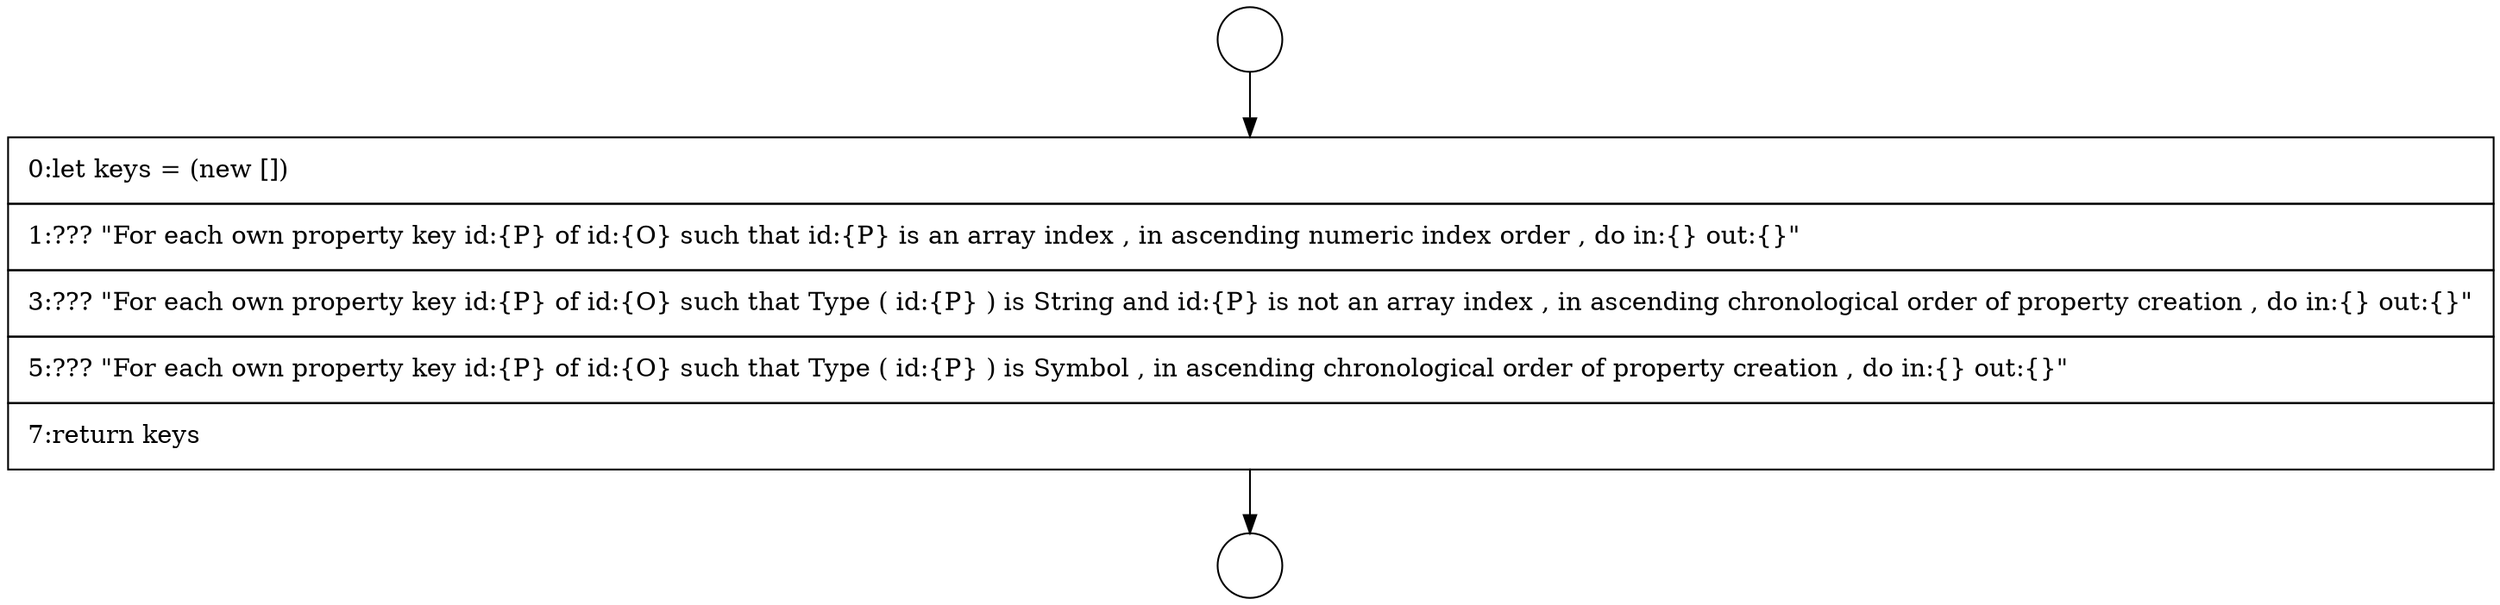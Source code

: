 digraph {
  node2194 [shape=circle label=" " color="black" fillcolor="white" style=filled]
  node2196 [shape=none, margin=0, label=<<font color="black">
    <table border="0" cellborder="1" cellspacing="0" cellpadding="10">
      <tr><td align="left">0:let keys = (new [])</td></tr>
      <tr><td align="left">1:??? &quot;For each own property key id:{P} of id:{O} such that id:{P} is an array index , in ascending numeric index order , do in:{} out:{}&quot;</td></tr>
      <tr><td align="left">3:??? &quot;For each own property key id:{P} of id:{O} such that Type ( id:{P} ) is String and id:{P} is not an array index , in ascending chronological order of property creation , do in:{} out:{}&quot;</td></tr>
      <tr><td align="left">5:??? &quot;For each own property key id:{P} of id:{O} such that Type ( id:{P} ) is Symbol , in ascending chronological order of property creation , do in:{} out:{}&quot;</td></tr>
      <tr><td align="left">7:return keys</td></tr>
    </table>
  </font>> color="black" fillcolor="white" style=filled]
  node2195 [shape=circle label=" " color="black" fillcolor="white" style=filled]
  node2194 -> node2196 [ color="black"]
  node2196 -> node2195 [ color="black"]
}
